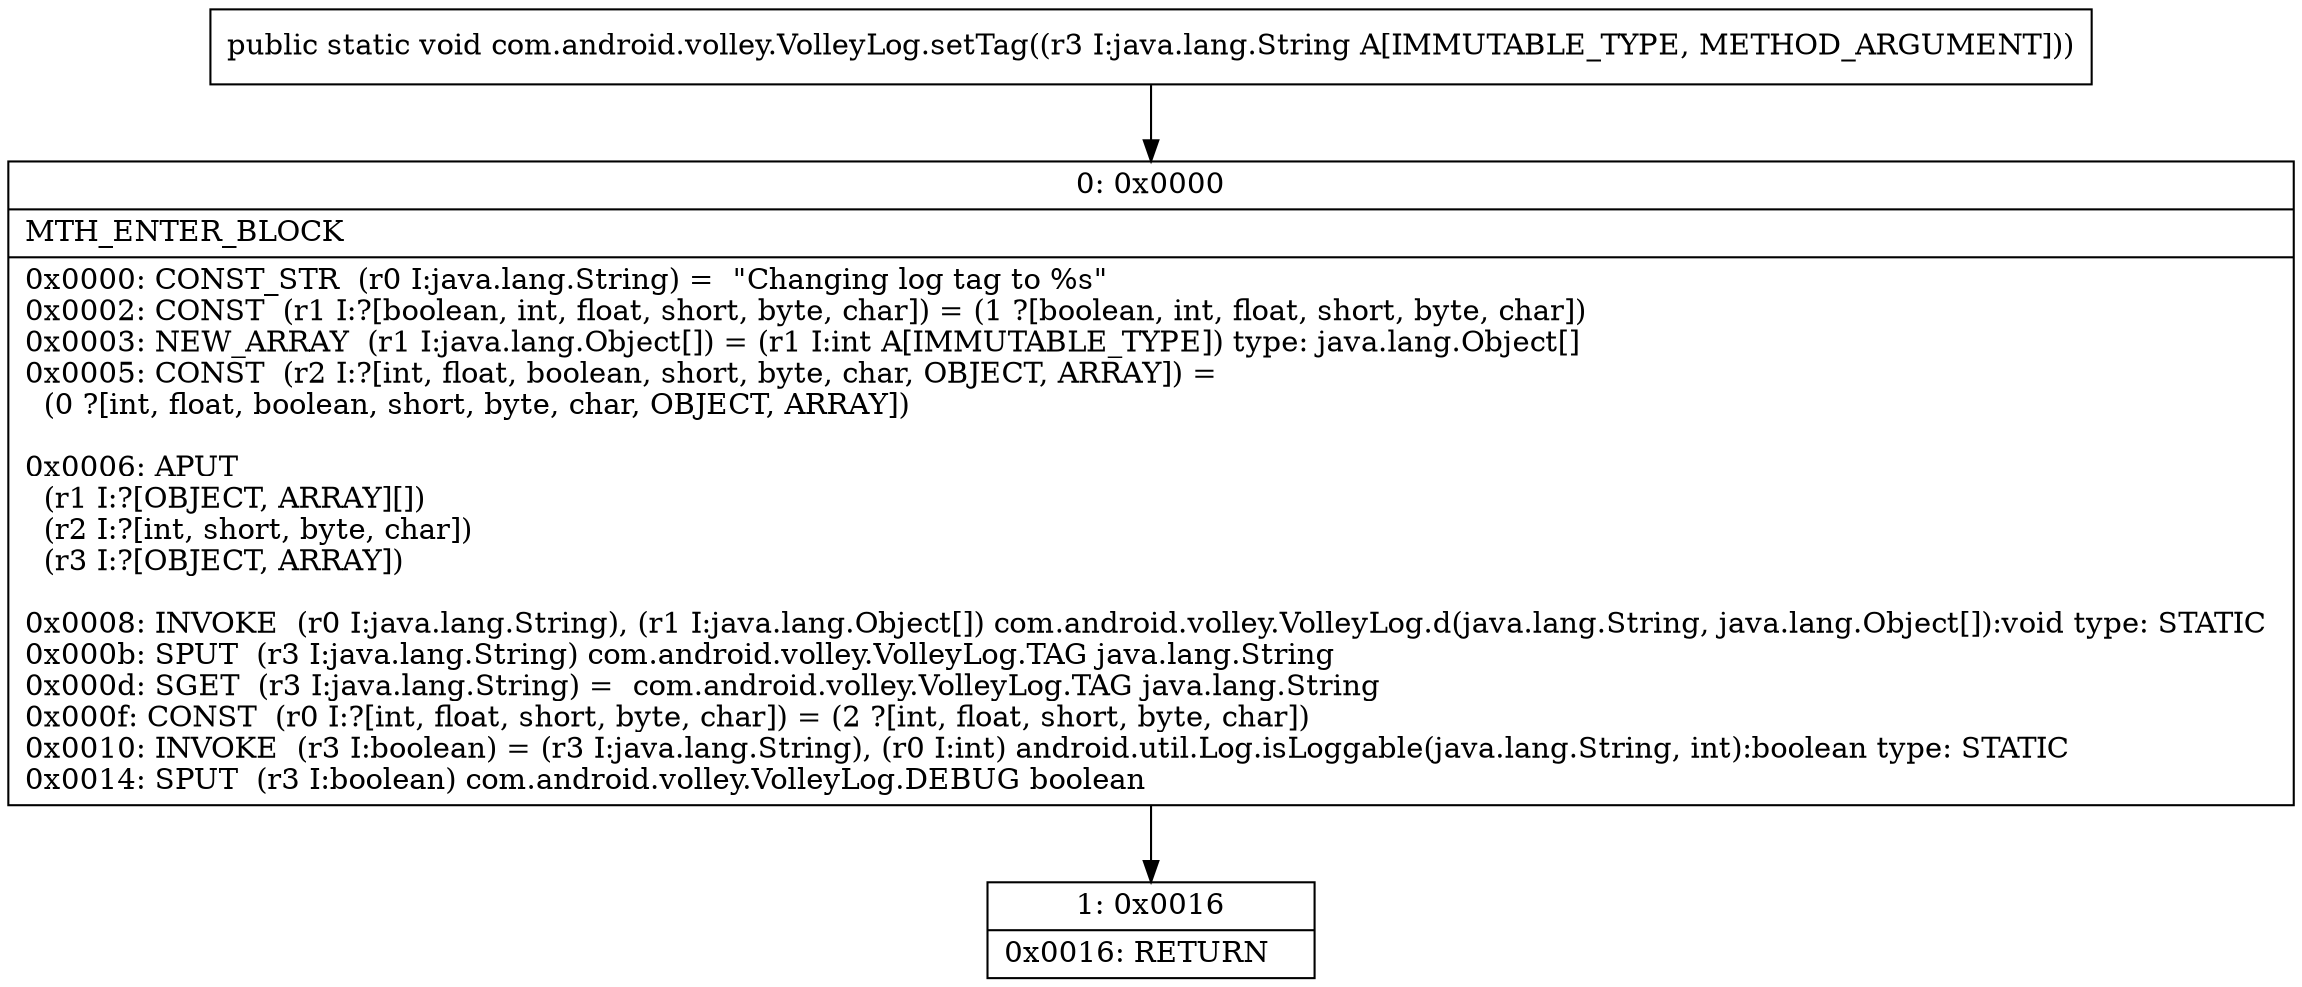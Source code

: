 digraph "CFG forcom.android.volley.VolleyLog.setTag(Ljava\/lang\/String;)V" {
Node_0 [shape=record,label="{0\:\ 0x0000|MTH_ENTER_BLOCK\l|0x0000: CONST_STR  (r0 I:java.lang.String) =  \"Changing log tag to %s\" \l0x0002: CONST  (r1 I:?[boolean, int, float, short, byte, char]) = (1 ?[boolean, int, float, short, byte, char]) \l0x0003: NEW_ARRAY  (r1 I:java.lang.Object[]) = (r1 I:int A[IMMUTABLE_TYPE]) type: java.lang.Object[] \l0x0005: CONST  (r2 I:?[int, float, boolean, short, byte, char, OBJECT, ARRAY]) = \l  (0 ?[int, float, boolean, short, byte, char, OBJECT, ARRAY])\l \l0x0006: APUT  \l  (r1 I:?[OBJECT, ARRAY][])\l  (r2 I:?[int, short, byte, char])\l  (r3 I:?[OBJECT, ARRAY])\l \l0x0008: INVOKE  (r0 I:java.lang.String), (r1 I:java.lang.Object[]) com.android.volley.VolleyLog.d(java.lang.String, java.lang.Object[]):void type: STATIC \l0x000b: SPUT  (r3 I:java.lang.String) com.android.volley.VolleyLog.TAG java.lang.String \l0x000d: SGET  (r3 I:java.lang.String) =  com.android.volley.VolleyLog.TAG java.lang.String \l0x000f: CONST  (r0 I:?[int, float, short, byte, char]) = (2 ?[int, float, short, byte, char]) \l0x0010: INVOKE  (r3 I:boolean) = (r3 I:java.lang.String), (r0 I:int) android.util.Log.isLoggable(java.lang.String, int):boolean type: STATIC \l0x0014: SPUT  (r3 I:boolean) com.android.volley.VolleyLog.DEBUG boolean \l}"];
Node_1 [shape=record,label="{1\:\ 0x0016|0x0016: RETURN   \l}"];
MethodNode[shape=record,label="{public static void com.android.volley.VolleyLog.setTag((r3 I:java.lang.String A[IMMUTABLE_TYPE, METHOD_ARGUMENT])) }"];
MethodNode -> Node_0;
Node_0 -> Node_1;
}

